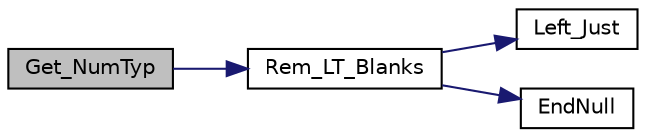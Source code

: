 digraph "Get_NumTyp"
{
  edge [fontname="Helvetica",fontsize="10",labelfontname="Helvetica",labelfontsize="10"];
  node [fontname="Helvetica",fontsize="10",shape=record];
  rankdir="LR";
  Node1 [label="Get_NumTyp",height=0.2,width=0.4,color="black", fillcolor="grey75", style="filled", fontcolor="black"];
  Node1 -> Node2 [color="midnightblue",fontsize="10",style="solid",fontname="Helvetica"];
  Node2 [label="Rem_LT_Blanks",height=0.2,width=0.4,color="black", fillcolor="white", style="filled",URL="$fof__util_8c.html#aec6892da818c917e7e7279c556c6e67e"];
  Node2 -> Node3 [color="midnightblue",fontsize="10",style="solid",fontname="Helvetica"];
  Node3 [label="Left_Just",height=0.2,width=0.4,color="black", fillcolor="white", style="filled",URL="$fof__util_8c.html#a971475138810ae45939ce6326592f085"];
  Node2 -> Node4 [color="midnightblue",fontsize="10",style="solid",fontname="Helvetica"];
  Node4 [label="EndNull",height=0.2,width=0.4,color="black", fillcolor="white", style="filled",URL="$fof__util_8c.html#ad30492c5e3c0e0cabd0597bcb3f1e47e"];
}

